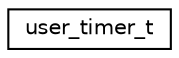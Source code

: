 digraph "Graphical Class Hierarchy"
{
 // LATEX_PDF_SIZE
  edge [fontname="Helvetica",fontsize="10",labelfontname="Helvetica",labelfontsize="10"];
  node [fontname="Helvetica",fontsize="10",shape=record];
  rankdir="LR";
  Node0 [label="user_timer_t",height=0.2,width=0.4,color="black", fillcolor="white", style="filled",URL="$structuser__timer__t.html",tooltip=" "];
}
